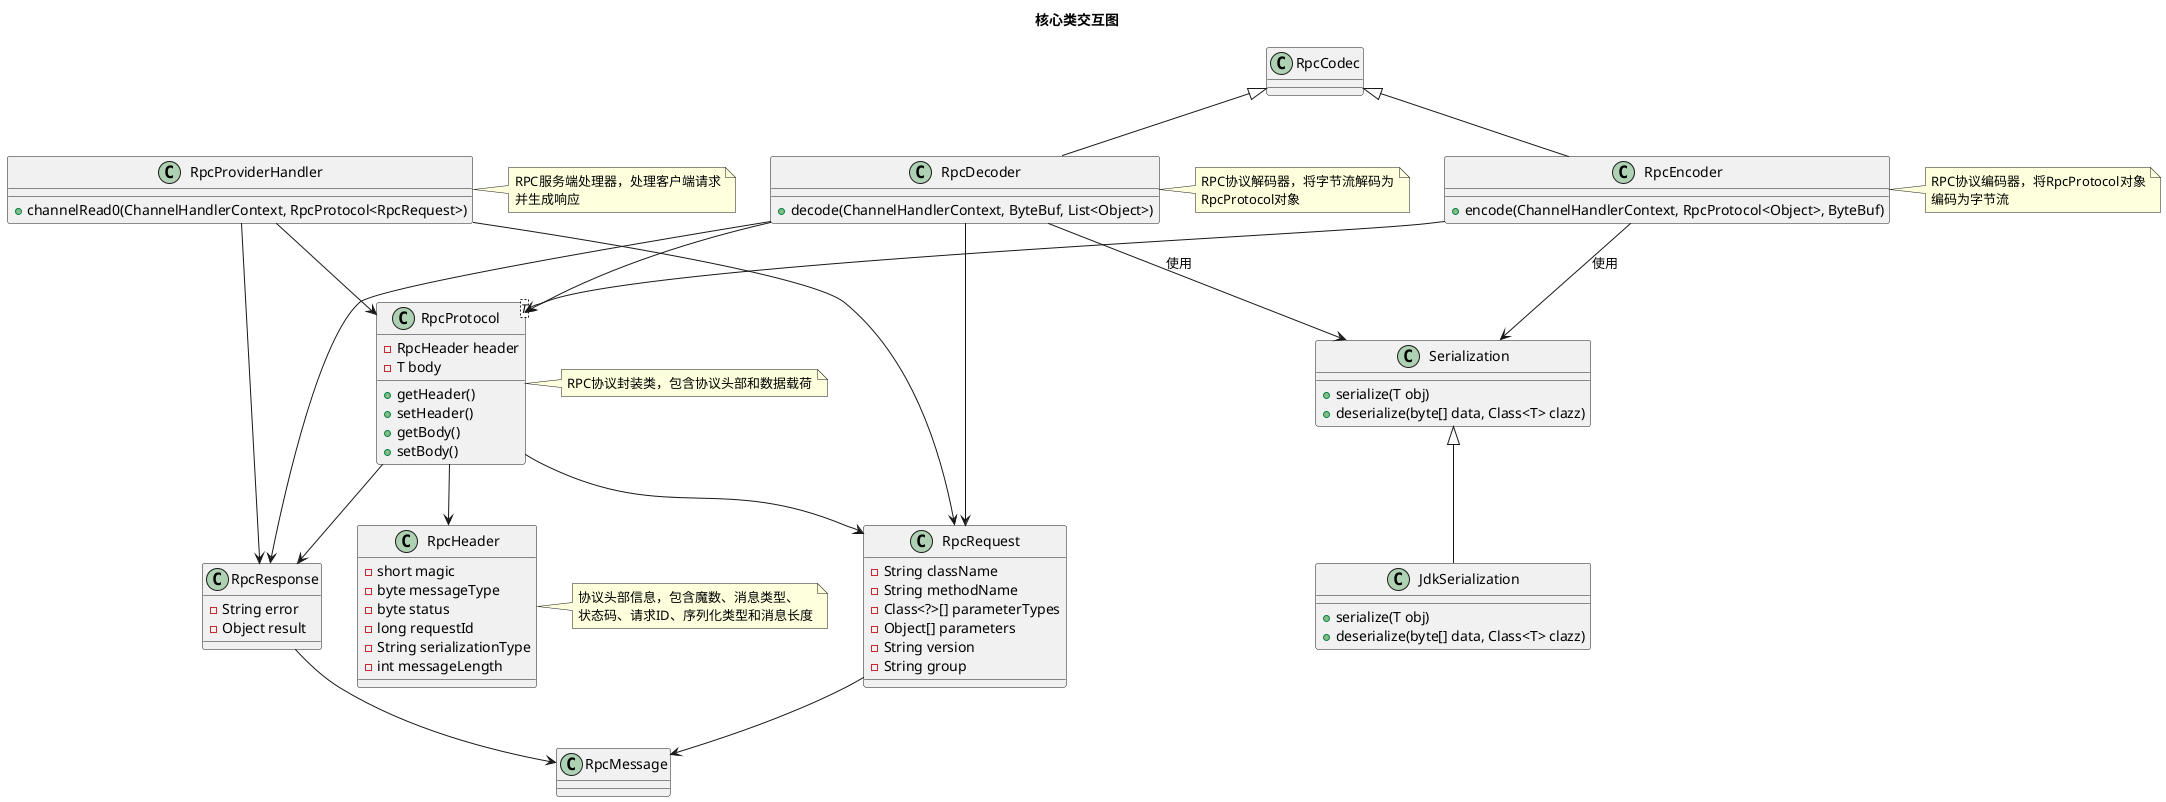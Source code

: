 @startuml
title 核心类交互图

class RpcProtocol<T> {
  - RpcHeader header
  - T body
  + getHeader()
  + setHeader()
  + getBody()
  + setBody()
}

class RpcHeader {
  - short magic
  - byte messageType
  - byte status
  - long requestId
  - String serializationType
  - int messageLength
}

class RpcRequest {
  - String className
  - String methodName
  - Class<?>[] parameterTypes
  - Object[] parameters
  - String version
  - String group
}

class RpcResponse {
  - String error
  - Object result
}

class RpcEncoder {
  + encode(ChannelHandlerContext, RpcProtocol<Object>, ByteBuf)
}

class RpcDecoder {
  + decode(ChannelHandlerContext, ByteBuf, List<Object>)
}

class RpcProviderHandler {
  + channelRead0(ChannelHandlerContext, RpcProtocol<RpcRequest>)
}

class Serialization {
  + serialize(T obj)
  + deserialize(byte[] data, Class<T> clazz)
}

class JdkSerialization {
  + serialize(T obj)
  + deserialize(byte[] data, Class<T> clazz)
}

RpcProtocol --> RpcHeader
RpcProtocol --> RpcRequest
RpcProtocol --> RpcResponse
RpcRequest --> RpcMessage
RpcResponse --> RpcMessage

RpcEncoder --> RpcProtocol
RpcDecoder --> RpcProtocol
RpcDecoder --> RpcRequest
RpcDecoder --> RpcResponse

RpcProviderHandler --> RpcProtocol
RpcProviderHandler --> RpcRequest
RpcProviderHandler --> RpcResponse

Serialization <|-- JdkSerialization
RpcCodec <|-- RpcEncoder
RpcCodec <|-- RpcDecoder
RpcEncoder --> Serialization : 使用
RpcDecoder --> Serialization : 使用

note right of RpcProtocol
  RPC协议封装类，包含协议头部和数据载荷
end note

note right of RpcHeader
  协议头部信息，包含魔数、消息类型、
  状态码、请求ID、序列化类型和消息长度
end note

note right of RpcEncoder
  RPC协议编码器，将RpcProtocol对象
  编码为字节流
end note

note right of RpcDecoder
  RPC协议解码器，将字节流解码为
  RpcProtocol对象
end note

note right of RpcProviderHandler
  RPC服务端处理器，处理客户端请求
  并生成响应
end note

@enduml